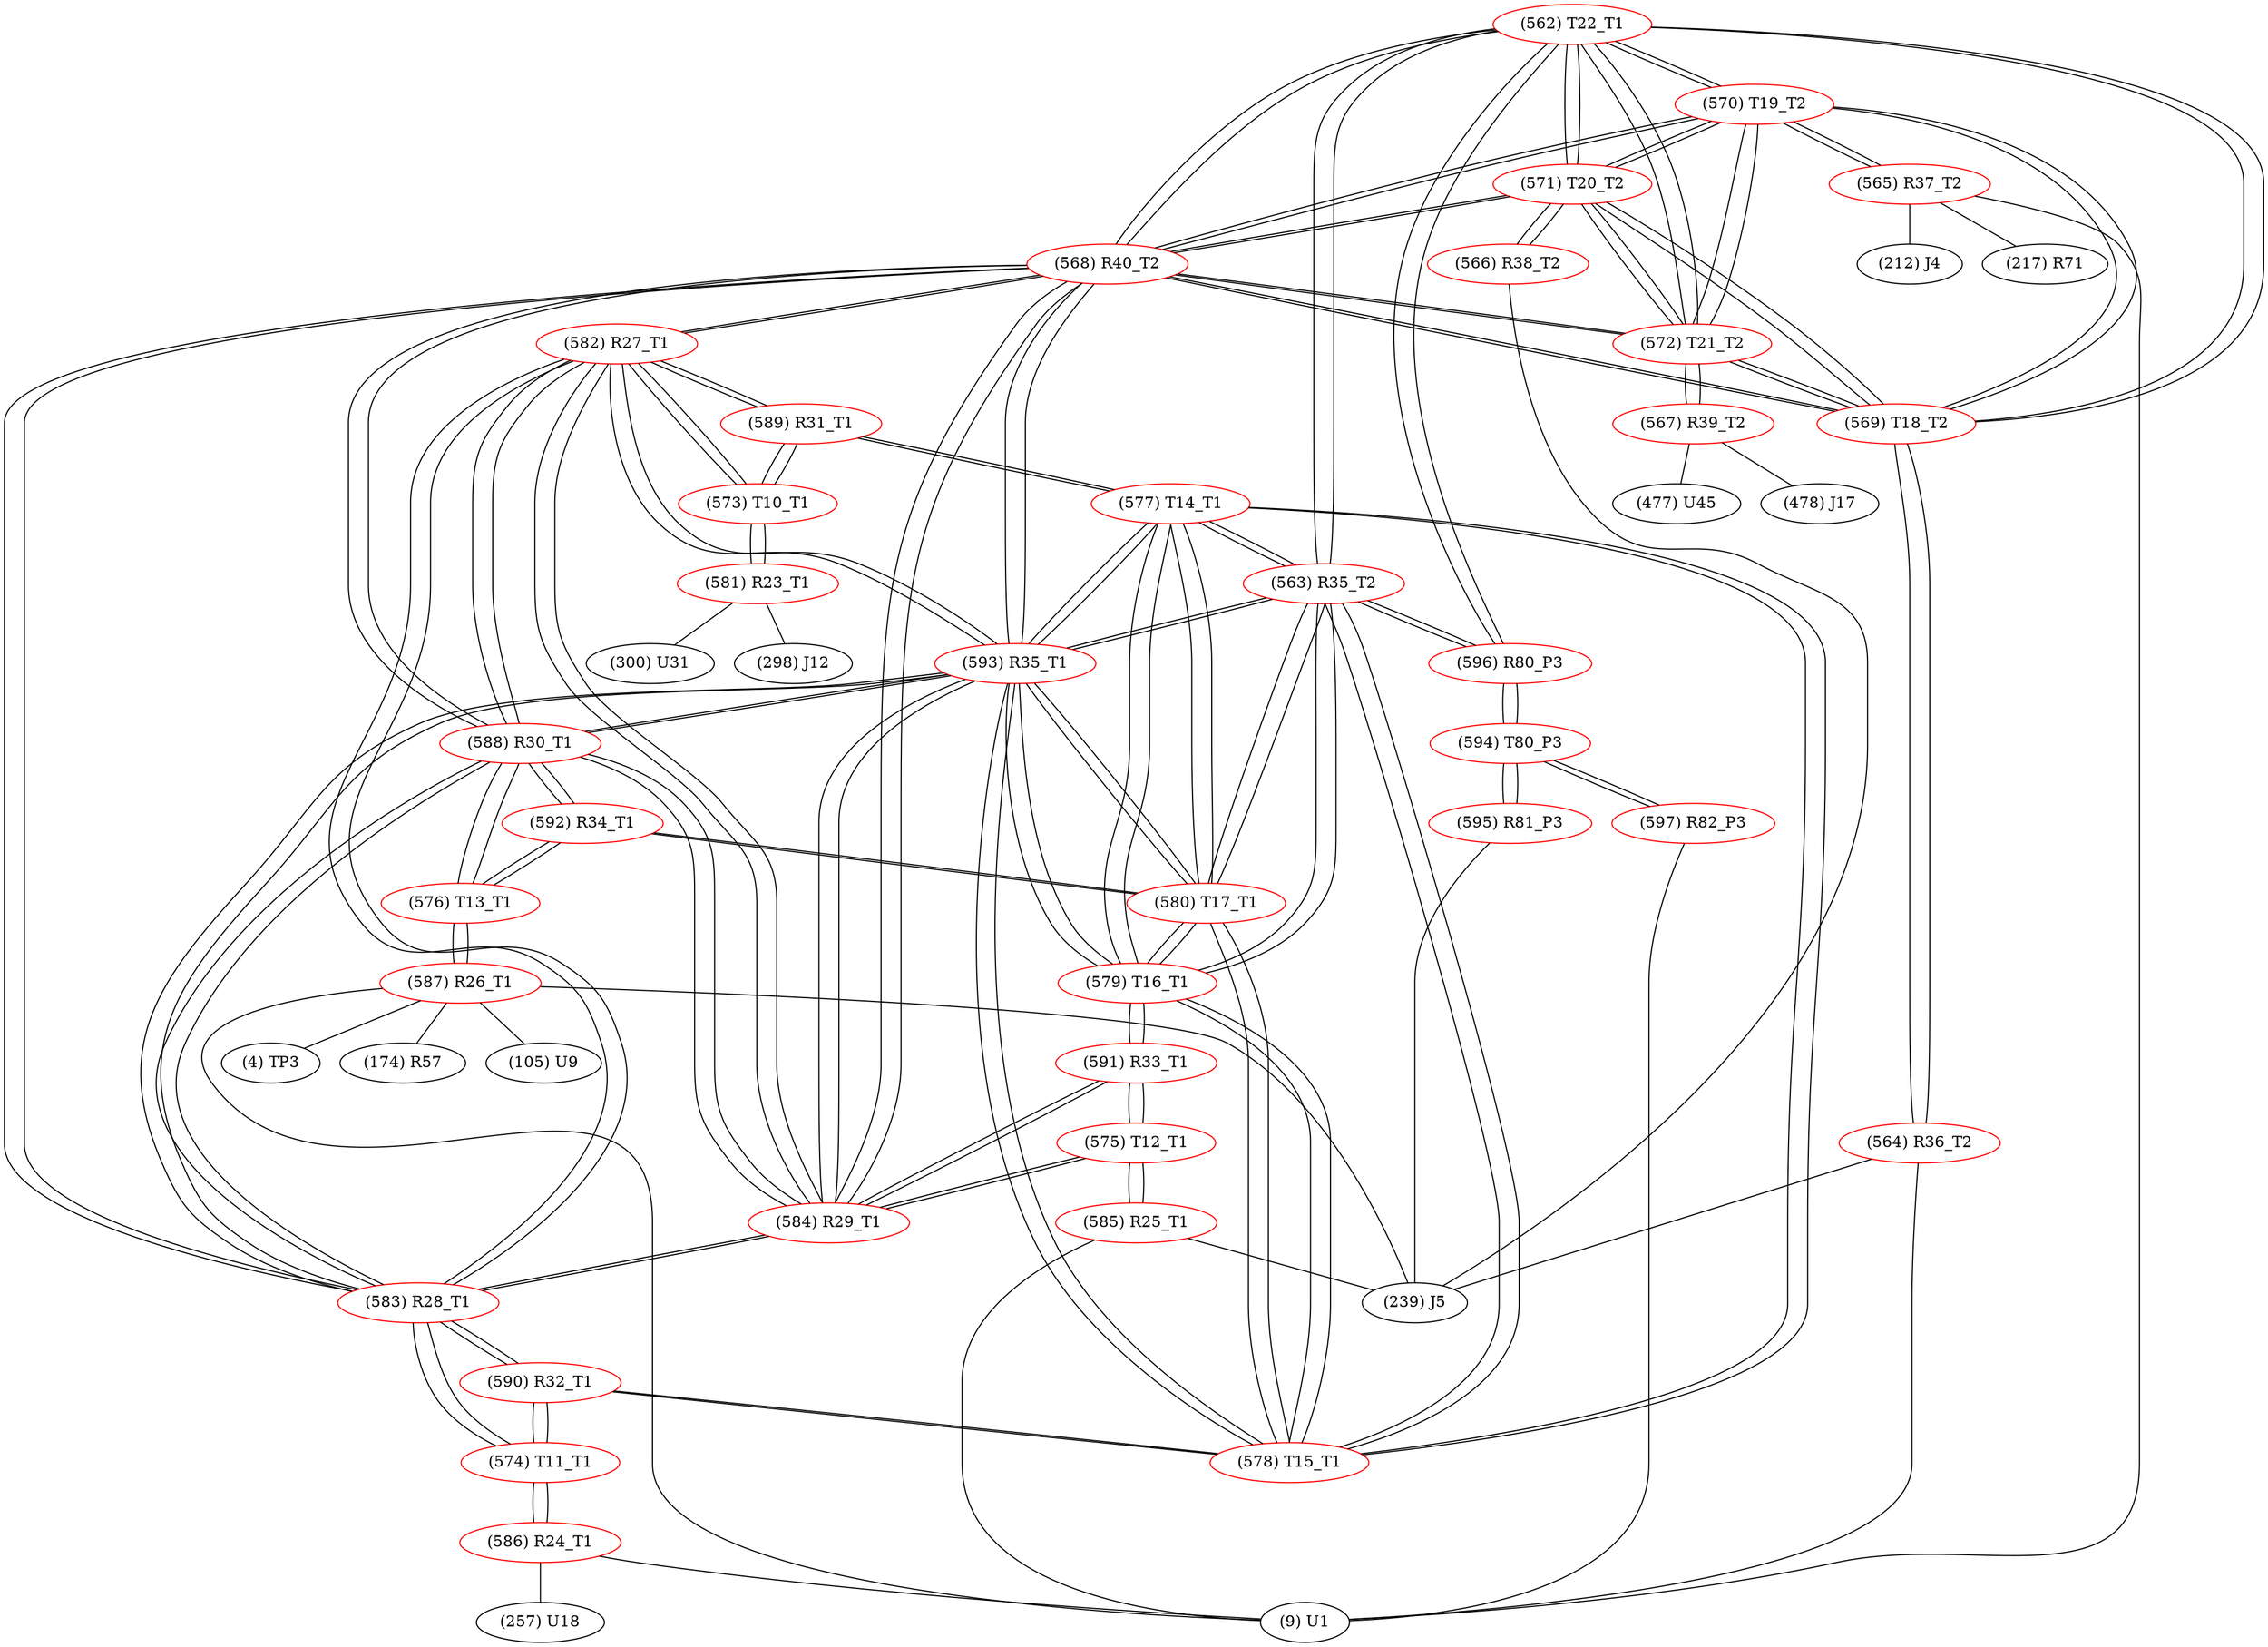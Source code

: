 graph {
	562 [label="(562) T22_T1" color=red]
	570 [label="(570) T19_T2"]
	571 [label="(571) T20_T2"]
	572 [label="(572) T21_T2"]
	569 [label="(569) T18_T2"]
	568 [label="(568) R40_T2"]
	596 [label="(596) R80_P3"]
	563 [label="(563) R35_T2"]
	563 [label="(563) R35_T2" color=red]
	578 [label="(578) T15_T1"]
	579 [label="(579) T16_T1"]
	577 [label="(577) T14_T1"]
	580 [label="(580) T17_T1"]
	593 [label="(593) R35_T1"]
	596 [label="(596) R80_P3"]
	562 [label="(562) T22_T1"]
	564 [label="(564) R36_T2" color=red]
	239 [label="(239) J5"]
	9 [label="(9) U1"]
	569 [label="(569) T18_T2"]
	565 [label="(565) R37_T2" color=red]
	9 [label="(9) U1"]
	212 [label="(212) J4"]
	217 [label="(217) R71"]
	570 [label="(570) T19_T2"]
	566 [label="(566) R38_T2" color=red]
	239 [label="(239) J5"]
	571 [label="(571) T20_T2"]
	567 [label="(567) R39_T2" color=red]
	477 [label="(477) U45"]
	478 [label="(478) J17"]
	572 [label="(572) T21_T2"]
	568 [label="(568) R40_T2" color=red]
	570 [label="(570) T19_T2"]
	571 [label="(571) T20_T2"]
	572 [label="(572) T21_T2"]
	562 [label="(562) T22_T1"]
	569 [label="(569) T18_T2"]
	584 [label="(584) R29_T1"]
	583 [label="(583) R28_T1"]
	588 [label="(588) R30_T1"]
	582 [label="(582) R27_T1"]
	593 [label="(593) R35_T1"]
	569 [label="(569) T18_T2" color=red]
	570 [label="(570) T19_T2"]
	571 [label="(571) T20_T2"]
	572 [label="(572) T21_T2"]
	562 [label="(562) T22_T1"]
	568 [label="(568) R40_T2"]
	564 [label="(564) R36_T2"]
	570 [label="(570) T19_T2" color=red]
	571 [label="(571) T20_T2"]
	572 [label="(572) T21_T2"]
	562 [label="(562) T22_T1"]
	569 [label="(569) T18_T2"]
	568 [label="(568) R40_T2"]
	565 [label="(565) R37_T2"]
	571 [label="(571) T20_T2" color=red]
	570 [label="(570) T19_T2"]
	572 [label="(572) T21_T2"]
	562 [label="(562) T22_T1"]
	569 [label="(569) T18_T2"]
	568 [label="(568) R40_T2"]
	566 [label="(566) R38_T2"]
	572 [label="(572) T21_T2" color=red]
	570 [label="(570) T19_T2"]
	571 [label="(571) T20_T2"]
	562 [label="(562) T22_T1"]
	569 [label="(569) T18_T2"]
	568 [label="(568) R40_T2"]
	567 [label="(567) R39_T2"]
	573 [label="(573) T10_T1" color=red]
	581 [label="(581) R23_T1"]
	582 [label="(582) R27_T1"]
	589 [label="(589) R31_T1"]
	574 [label="(574) T11_T1" color=red]
	586 [label="(586) R24_T1"]
	590 [label="(590) R32_T1"]
	583 [label="(583) R28_T1"]
	575 [label="(575) T12_T1" color=red]
	591 [label="(591) R33_T1"]
	584 [label="(584) R29_T1"]
	585 [label="(585) R25_T1"]
	576 [label="(576) T13_T1" color=red]
	588 [label="(588) R30_T1"]
	592 [label="(592) R34_T1"]
	587 [label="(587) R26_T1"]
	577 [label="(577) T14_T1" color=red]
	578 [label="(578) T15_T1"]
	579 [label="(579) T16_T1"]
	580 [label="(580) T17_T1"]
	563 [label="(563) R35_T2"]
	593 [label="(593) R35_T1"]
	589 [label="(589) R31_T1"]
	578 [label="(578) T15_T1" color=red]
	579 [label="(579) T16_T1"]
	577 [label="(577) T14_T1"]
	580 [label="(580) T17_T1"]
	563 [label="(563) R35_T2"]
	593 [label="(593) R35_T1"]
	590 [label="(590) R32_T1"]
	579 [label="(579) T16_T1" color=red]
	578 [label="(578) T15_T1"]
	577 [label="(577) T14_T1"]
	580 [label="(580) T17_T1"]
	563 [label="(563) R35_T2"]
	593 [label="(593) R35_T1"]
	591 [label="(591) R33_T1"]
	580 [label="(580) T17_T1" color=red]
	578 [label="(578) T15_T1"]
	579 [label="(579) T16_T1"]
	577 [label="(577) T14_T1"]
	563 [label="(563) R35_T2"]
	593 [label="(593) R35_T1"]
	592 [label="(592) R34_T1"]
	581 [label="(581) R23_T1" color=red]
	300 [label="(300) U31"]
	298 [label="(298) J12"]
	573 [label="(573) T10_T1"]
	582 [label="(582) R27_T1" color=red]
	568 [label="(568) R40_T2"]
	584 [label="(584) R29_T1"]
	583 [label="(583) R28_T1"]
	588 [label="(588) R30_T1"]
	593 [label="(593) R35_T1"]
	573 [label="(573) T10_T1"]
	589 [label="(589) R31_T1"]
	583 [label="(583) R28_T1" color=red]
	568 [label="(568) R40_T2"]
	584 [label="(584) R29_T1"]
	588 [label="(588) R30_T1"]
	582 [label="(582) R27_T1"]
	593 [label="(593) R35_T1"]
	590 [label="(590) R32_T1"]
	574 [label="(574) T11_T1"]
	584 [label="(584) R29_T1" color=red]
	568 [label="(568) R40_T2"]
	583 [label="(583) R28_T1"]
	588 [label="(588) R30_T1"]
	582 [label="(582) R27_T1"]
	593 [label="(593) R35_T1"]
	591 [label="(591) R33_T1"]
	575 [label="(575) T12_T1"]
	585 [label="(585) R25_T1" color=red]
	9 [label="(9) U1"]
	239 [label="(239) J5"]
	575 [label="(575) T12_T1"]
	586 [label="(586) R24_T1" color=red]
	257 [label="(257) U18"]
	9 [label="(9) U1"]
	574 [label="(574) T11_T1"]
	587 [label="(587) R26_T1" color=red]
	105 [label="(105) U9"]
	4 [label="(4) TP3"]
	239 [label="(239) J5"]
	174 [label="(174) R57"]
	9 [label="(9) U1"]
	576 [label="(576) T13_T1"]
	588 [label="(588) R30_T1" color=red]
	568 [label="(568) R40_T2"]
	584 [label="(584) R29_T1"]
	583 [label="(583) R28_T1"]
	582 [label="(582) R27_T1"]
	593 [label="(593) R35_T1"]
	592 [label="(592) R34_T1"]
	576 [label="(576) T13_T1"]
	589 [label="(589) R31_T1" color=red]
	582 [label="(582) R27_T1"]
	573 [label="(573) T10_T1"]
	577 [label="(577) T14_T1"]
	590 [label="(590) R32_T1" color=red]
	578 [label="(578) T15_T1"]
	574 [label="(574) T11_T1"]
	583 [label="(583) R28_T1"]
	591 [label="(591) R33_T1" color=red]
	579 [label="(579) T16_T1"]
	575 [label="(575) T12_T1"]
	584 [label="(584) R29_T1"]
	592 [label="(592) R34_T1" color=red]
	580 [label="(580) T17_T1"]
	588 [label="(588) R30_T1"]
	576 [label="(576) T13_T1"]
	593 [label="(593) R35_T1" color=red]
	578 [label="(578) T15_T1"]
	579 [label="(579) T16_T1"]
	577 [label="(577) T14_T1"]
	580 [label="(580) T17_T1"]
	563 [label="(563) R35_T2"]
	568 [label="(568) R40_T2"]
	584 [label="(584) R29_T1"]
	583 [label="(583) R28_T1"]
	588 [label="(588) R30_T1"]
	582 [label="(582) R27_T1"]
	594 [label="(594) T80_P3" color=red]
	595 [label="(595) R81_P3"]
	597 [label="(597) R82_P3"]
	596 [label="(596) R80_P3"]
	595 [label="(595) R81_P3" color=red]
	239 [label="(239) J5"]
	594 [label="(594) T80_P3"]
	596 [label="(596) R80_P3" color=red]
	562 [label="(562) T22_T1"]
	563 [label="(563) R35_T2"]
	594 [label="(594) T80_P3"]
	597 [label="(597) R82_P3" color=red]
	9 [label="(9) U1"]
	594 [label="(594) T80_P3"]
	562 -- 570
	562 -- 571
	562 -- 572
	562 -- 569
	562 -- 568
	562 -- 596
	562 -- 563
	563 -- 578
	563 -- 579
	563 -- 577
	563 -- 580
	563 -- 593
	563 -- 596
	563 -- 562
	564 -- 239
	564 -- 9
	564 -- 569
	565 -- 9
	565 -- 212
	565 -- 217
	565 -- 570
	566 -- 239
	566 -- 571
	567 -- 477
	567 -- 478
	567 -- 572
	568 -- 570
	568 -- 571
	568 -- 572
	568 -- 562
	568 -- 569
	568 -- 584
	568 -- 583
	568 -- 588
	568 -- 582
	568 -- 593
	569 -- 570
	569 -- 571
	569 -- 572
	569 -- 562
	569 -- 568
	569 -- 564
	570 -- 571
	570 -- 572
	570 -- 562
	570 -- 569
	570 -- 568
	570 -- 565
	571 -- 570
	571 -- 572
	571 -- 562
	571 -- 569
	571 -- 568
	571 -- 566
	572 -- 570
	572 -- 571
	572 -- 562
	572 -- 569
	572 -- 568
	572 -- 567
	573 -- 581
	573 -- 582
	573 -- 589
	574 -- 586
	574 -- 590
	574 -- 583
	575 -- 591
	575 -- 584
	575 -- 585
	576 -- 588
	576 -- 592
	576 -- 587
	577 -- 578
	577 -- 579
	577 -- 580
	577 -- 563
	577 -- 593
	577 -- 589
	578 -- 579
	578 -- 577
	578 -- 580
	578 -- 563
	578 -- 593
	578 -- 590
	579 -- 578
	579 -- 577
	579 -- 580
	579 -- 563
	579 -- 593
	579 -- 591
	580 -- 578
	580 -- 579
	580 -- 577
	580 -- 563
	580 -- 593
	580 -- 592
	581 -- 300
	581 -- 298
	581 -- 573
	582 -- 568
	582 -- 584
	582 -- 583
	582 -- 588
	582 -- 593
	582 -- 573
	582 -- 589
	583 -- 568
	583 -- 584
	583 -- 588
	583 -- 582
	583 -- 593
	583 -- 590
	583 -- 574
	584 -- 568
	584 -- 583
	584 -- 588
	584 -- 582
	584 -- 593
	584 -- 591
	584 -- 575
	585 -- 9
	585 -- 239
	585 -- 575
	586 -- 257
	586 -- 9
	586 -- 574
	587 -- 105
	587 -- 4
	587 -- 239
	587 -- 174
	587 -- 9
	587 -- 576
	588 -- 568
	588 -- 584
	588 -- 583
	588 -- 582
	588 -- 593
	588 -- 592
	588 -- 576
	589 -- 582
	589 -- 573
	589 -- 577
	590 -- 578
	590 -- 574
	590 -- 583
	591 -- 579
	591 -- 575
	591 -- 584
	592 -- 580
	592 -- 588
	592 -- 576
	593 -- 578
	593 -- 579
	593 -- 577
	593 -- 580
	593 -- 563
	593 -- 568
	593 -- 584
	593 -- 583
	593 -- 588
	593 -- 582
	594 -- 595
	594 -- 597
	594 -- 596
	595 -- 239
	595 -- 594
	596 -- 562
	596 -- 563
	596 -- 594
	597 -- 9
	597 -- 594
}